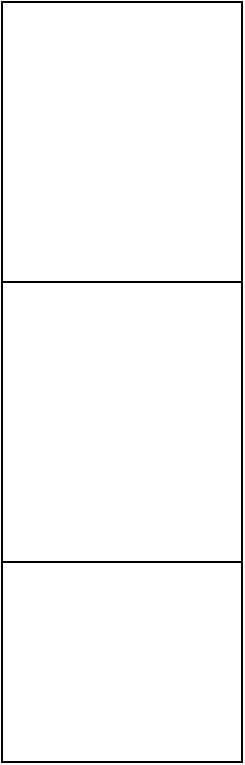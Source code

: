 <mxfile version="23.1.8" type="github">
  <diagram name="hcdc" id="2WBbcjo3YpvNjUJUfVW6">
    <mxGraphModel dx="1194" dy="756" grid="1" gridSize="10" guides="1" tooltips="1" connect="1" arrows="1" fold="1" page="1" pageScale="1" pageWidth="850" pageHeight="1100" math="0" shadow="0">
      <root>
        <mxCell id="0" />
        <mxCell id="1" parent="0" />
        <mxCell id="WOC8C1J8l-7zCQ3FEzsr-1" value="" style="rounded=0;whiteSpace=wrap;html=1;" vertex="1" parent="1">
          <mxGeometry x="150" y="160" width="120" height="380" as="geometry" />
        </mxCell>
        <mxCell id="WOC8C1J8l-7zCQ3FEzsr-2" value="" style="rounded=0;whiteSpace=wrap;html=1;" vertex="1" parent="1">
          <mxGeometry x="150" y="440" width="120" height="100" as="geometry" />
        </mxCell>
        <mxCell id="WOC8C1J8l-7zCQ3FEzsr-3" value="" style="rounded=0;whiteSpace=wrap;html=1;" vertex="1" parent="1">
          <mxGeometry x="150" y="300" width="120" height="140" as="geometry" />
        </mxCell>
      </root>
    </mxGraphModel>
  </diagram>
</mxfile>
